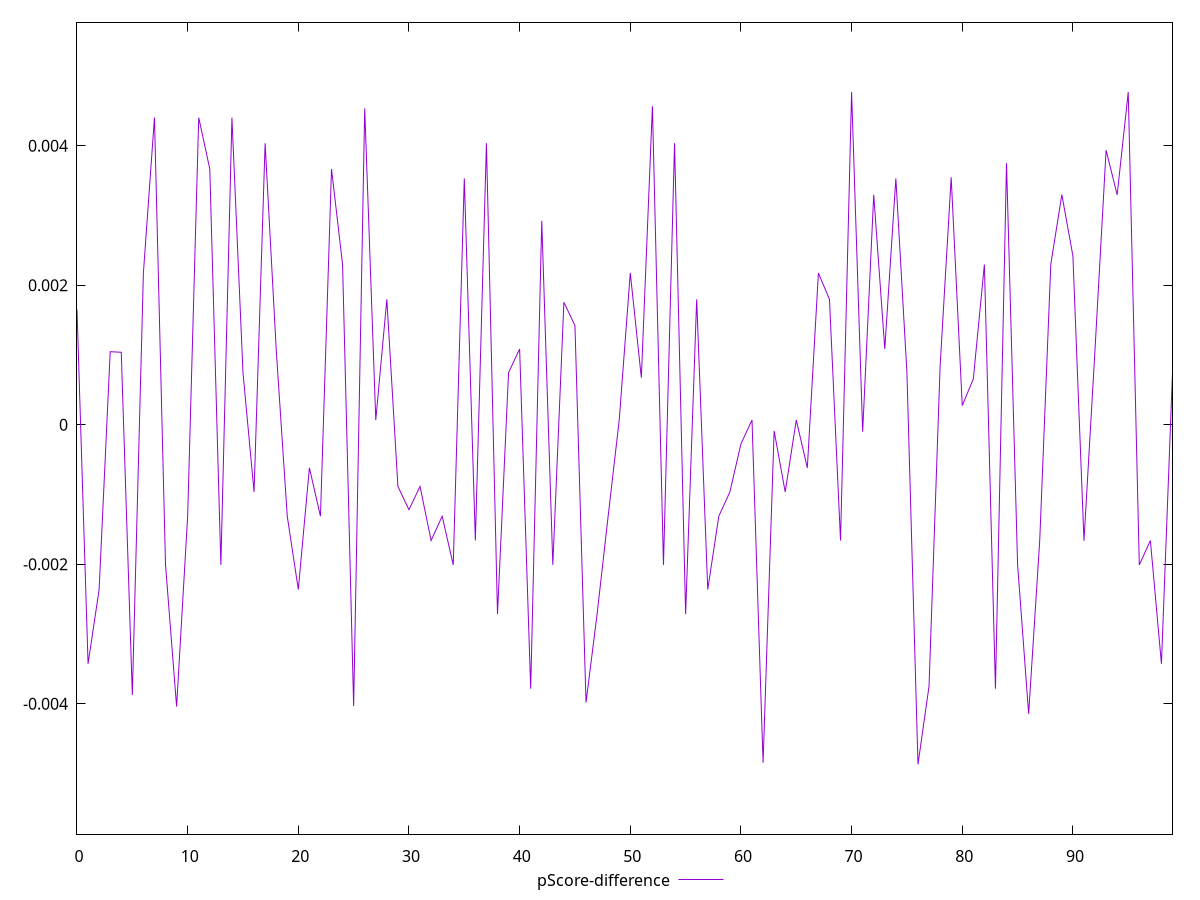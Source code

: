 reset

$pScoreDifference <<EOF
0 0.001650606722357173
1 -0.0034255996505266895
2 -0.002360858302575597
3 0.001047066178387901
4 0.001039121407408361
5 -0.0038719236869656504
6 0.002174193254680601
7 0.004402433092654534
8 -0.002009104432244113
9 -0.0040390618670475
10 -0.0013103475346194493
11 0.004402433092654534
12 0.0036659158568375094
13 -0.002009104432244113
14 0.004402433092654534
15 0.0007477926418020253
16 -0.000963348038096834
17 0.004034955002914287
18 0.0010852382356216772
19 -0.0013103475346194493
20 -0.002360858302575597
21 -0.000617936802209007
22 -0.0013103475346194493
23 0.0036659158568375094
24 0.0022956176667109363
25 -0.00403093124431253
26 0.004533976504898729
27 0.00006811423369479375
28 0.001797382523031743
29 -0.0008834819623246837
30 -0.0012177251105838227
31 -0.0008834819623246837
32 -0.0016589335816838968
33 -0.0013103475346194493
34 -0.002009104432244113
35 0.0035308343087809835
36 -0.0016589335816838968
37 0.004034955002914287
38 -0.0027141933725494116
39 0.0007477926418020253
40 0.0010852382356216772
41 -0.0037836670387139115
42 0.002923163238857107
43 -0.002009104432244113
44 0.0017553347899118554
45 0.0014210860995795827
46 -0.003980043095390462
47 -0.0027141933725494116
48 -0.0013103475346194493
49 0.00006811423369479375
50 0.002174193254680601
51 0.0006747211512523332
52 0.004565458373862352
53 -0.002009104432244113
54 0.004034955002914287
55 -0.0027141933725494116
56 0.001797382523031743
57 -0.002360858302575597
58 -0.0013103475346194493
59 -0.000963348038096834
60 -0.0002741154998229245
61 0.00006811423369479375
62 -0.004843094273022541
63 -0.00008825907132203881
64 -0.000963348038096834
65 0.00006811423369479375
66 -0.000617936802209007
67 0.002174193254680601
68 0.001797382523031743
69 -0.0016589335816838968
70 0.004768347956939367
71 -0.00009881426944580163
72 0.0032953178569390396
73 0.0010852382356216772
74 0.003530834308779429
75 0.0007477926418020253
76 -0.004867302539681262
77 -0.003744695272982046
78 0.0008413435450772555
79 0.003546476398537335
80 0.0002746902270824858
81 0.0006576758492868873
82 0.0022956176667109363
83 -0.0037836670387139115
84 0.0037494551235743856
85 -0.001997782045859653
86 -0.004143307987458211
87 -0.0016632505969186306
88 0.0022956176667109363
89 0.0032979738256101454
90 0.002419029070613088
91 -0.0016632505969186306
92 0.0010852382356216772
93 0.003934730820390087
94 0.0032953178569390396
95 0.004768347956939367
96 -0.002009104432244113
97 -0.0016589335816838968
98 -0.0034255996505266895
99 0.0007477926418020253
EOF

set key outside below
set xrange [0:99]
set yrange [-0.005867302539681262:0.005768347956939367]
set trange [-0.005867302539681262:0.005768347956939367]
set terminal svg size 640, 500 enhanced background rgb 'white'
set output "reports/report_00032_2021-02-25T10-28-15.087Z/total-blocking-time/samples/music/pScore-difference/values.svg"

plot $pScoreDifference title "pScore-difference" with line

reset
